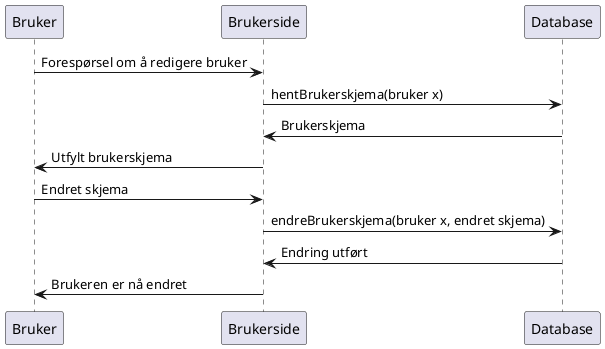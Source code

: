 @startuml
Bruker -> Brukerside: Forespørsel om å redigere bruker
Brukerside -> Database: hentBrukerskjema(bruker x)
Database -> Brukerside: Brukerskjema
Brukerside -> Bruker: Utfylt brukerskjema
Bruker -> Brukerside: Endret skjema
Brukerside -> Database: endreBrukerskjema(bruker x, endret skjema)
Database -> Brukerside: Endring utført
Brukerside -> Bruker: Brukeren er nå endret
@enduml



